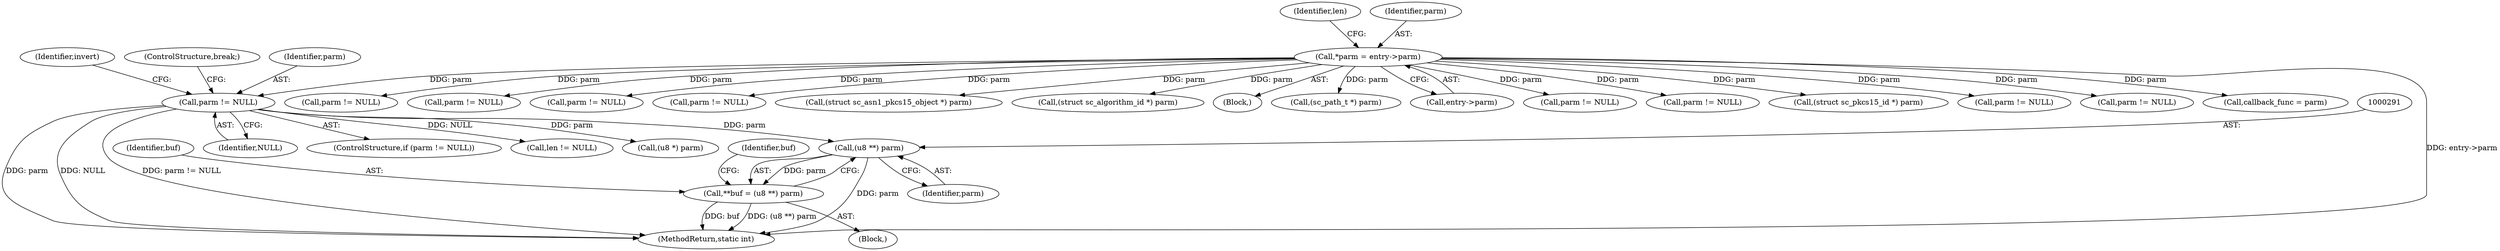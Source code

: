 digraph "0_OpenSC_a3fc7693f3a035a8a7921cffb98432944bb42740@pointer" {
"1000290" [label="(Call,(u8 **) parm)"];
"1000252" [label="(Call,parm != NULL)"];
"1000110" [label="(Call,*parm = entry->parm)"];
"1000288" [label="(Call,**buf = (u8 **) parm)"];
"1000258" [label="(Identifier,invert)"];
"1000288" [label="(Call,**buf = (u8 **) parm)"];
"1000452" [label="(Call,parm != NULL)"];
"1000289" [label="(Identifier,buf)"];
"1000254" [label="(Identifier,NULL)"];
"1000128" [label="(Call,callback_func = parm)"];
"1000770" [label="(MethodReturn,static int)"];
"1000218" [label="(Call,parm != NULL)"];
"1000118" [label="(Identifier,len)"];
"1000252" [label="(Call,parm != NULL)"];
"1000536" [label="(Call,parm != NULL)"];
"1000343" [label="(ControlStructure,break;)"];
"1000295" [label="(Identifier,buf)"];
"1000286" [label="(Block,)"];
"1000253" [label="(Identifier,parm)"];
"1000521" [label="(Call,parm != NULL)"];
"1000292" [label="(Identifier,parm)"];
"1000251" [label="(ControlStructure,if (parm != NULL))"];
"1000110" [label="(Call,*parm = entry->parm)"];
"1000162" [label="(Call,parm != NULL)"];
"1000677" [label="(Call,(struct sc_asn1_pkcs15_object *) parm)"];
"1000695" [label="(Call,(struct sc_algorithm_id *) parm)"];
"1000108" [label="(Block,)"];
"1000618" [label="(Call,(sc_path_t *) parm)"];
"1000290" [label="(Call,(u8 **) parm)"];
"1000112" [label="(Call,entry->parm)"];
"1000111" [label="(Identifier,parm)"];
"1000346" [label="(Call,parm != NULL)"];
"1000362" [label="(Call,parm != NULL)"];
"1000268" [label="(Call,len != NULL)"];
"1000325" [label="(Call,(u8 *) parm)"];
"1000634" [label="(Call,(struct sc_pkcs15_id *) parm)"];
"1000185" [label="(Call,parm != NULL)"];
"1000290" -> "1000288"  [label="AST: "];
"1000290" -> "1000292"  [label="CFG: "];
"1000291" -> "1000290"  [label="AST: "];
"1000292" -> "1000290"  [label="AST: "];
"1000288" -> "1000290"  [label="CFG: "];
"1000290" -> "1000770"  [label="DDG: parm"];
"1000290" -> "1000288"  [label="DDG: parm"];
"1000252" -> "1000290"  [label="DDG: parm"];
"1000252" -> "1000251"  [label="AST: "];
"1000252" -> "1000254"  [label="CFG: "];
"1000253" -> "1000252"  [label="AST: "];
"1000254" -> "1000252"  [label="AST: "];
"1000258" -> "1000252"  [label="CFG: "];
"1000343" -> "1000252"  [label="CFG: "];
"1000252" -> "1000770"  [label="DDG: parm"];
"1000252" -> "1000770"  [label="DDG: NULL"];
"1000252" -> "1000770"  [label="DDG: parm != NULL"];
"1000110" -> "1000252"  [label="DDG: parm"];
"1000252" -> "1000268"  [label="DDG: NULL"];
"1000252" -> "1000325"  [label="DDG: parm"];
"1000110" -> "1000108"  [label="AST: "];
"1000110" -> "1000112"  [label="CFG: "];
"1000111" -> "1000110"  [label="AST: "];
"1000112" -> "1000110"  [label="AST: "];
"1000118" -> "1000110"  [label="CFG: "];
"1000110" -> "1000770"  [label="DDG: entry->parm"];
"1000110" -> "1000128"  [label="DDG: parm"];
"1000110" -> "1000162"  [label="DDG: parm"];
"1000110" -> "1000185"  [label="DDG: parm"];
"1000110" -> "1000218"  [label="DDG: parm"];
"1000110" -> "1000346"  [label="DDG: parm"];
"1000110" -> "1000362"  [label="DDG: parm"];
"1000110" -> "1000452"  [label="DDG: parm"];
"1000110" -> "1000521"  [label="DDG: parm"];
"1000110" -> "1000536"  [label="DDG: parm"];
"1000110" -> "1000618"  [label="DDG: parm"];
"1000110" -> "1000634"  [label="DDG: parm"];
"1000110" -> "1000677"  [label="DDG: parm"];
"1000110" -> "1000695"  [label="DDG: parm"];
"1000288" -> "1000286"  [label="AST: "];
"1000289" -> "1000288"  [label="AST: "];
"1000295" -> "1000288"  [label="CFG: "];
"1000288" -> "1000770"  [label="DDG: (u8 **) parm"];
"1000288" -> "1000770"  [label="DDG: buf"];
}
